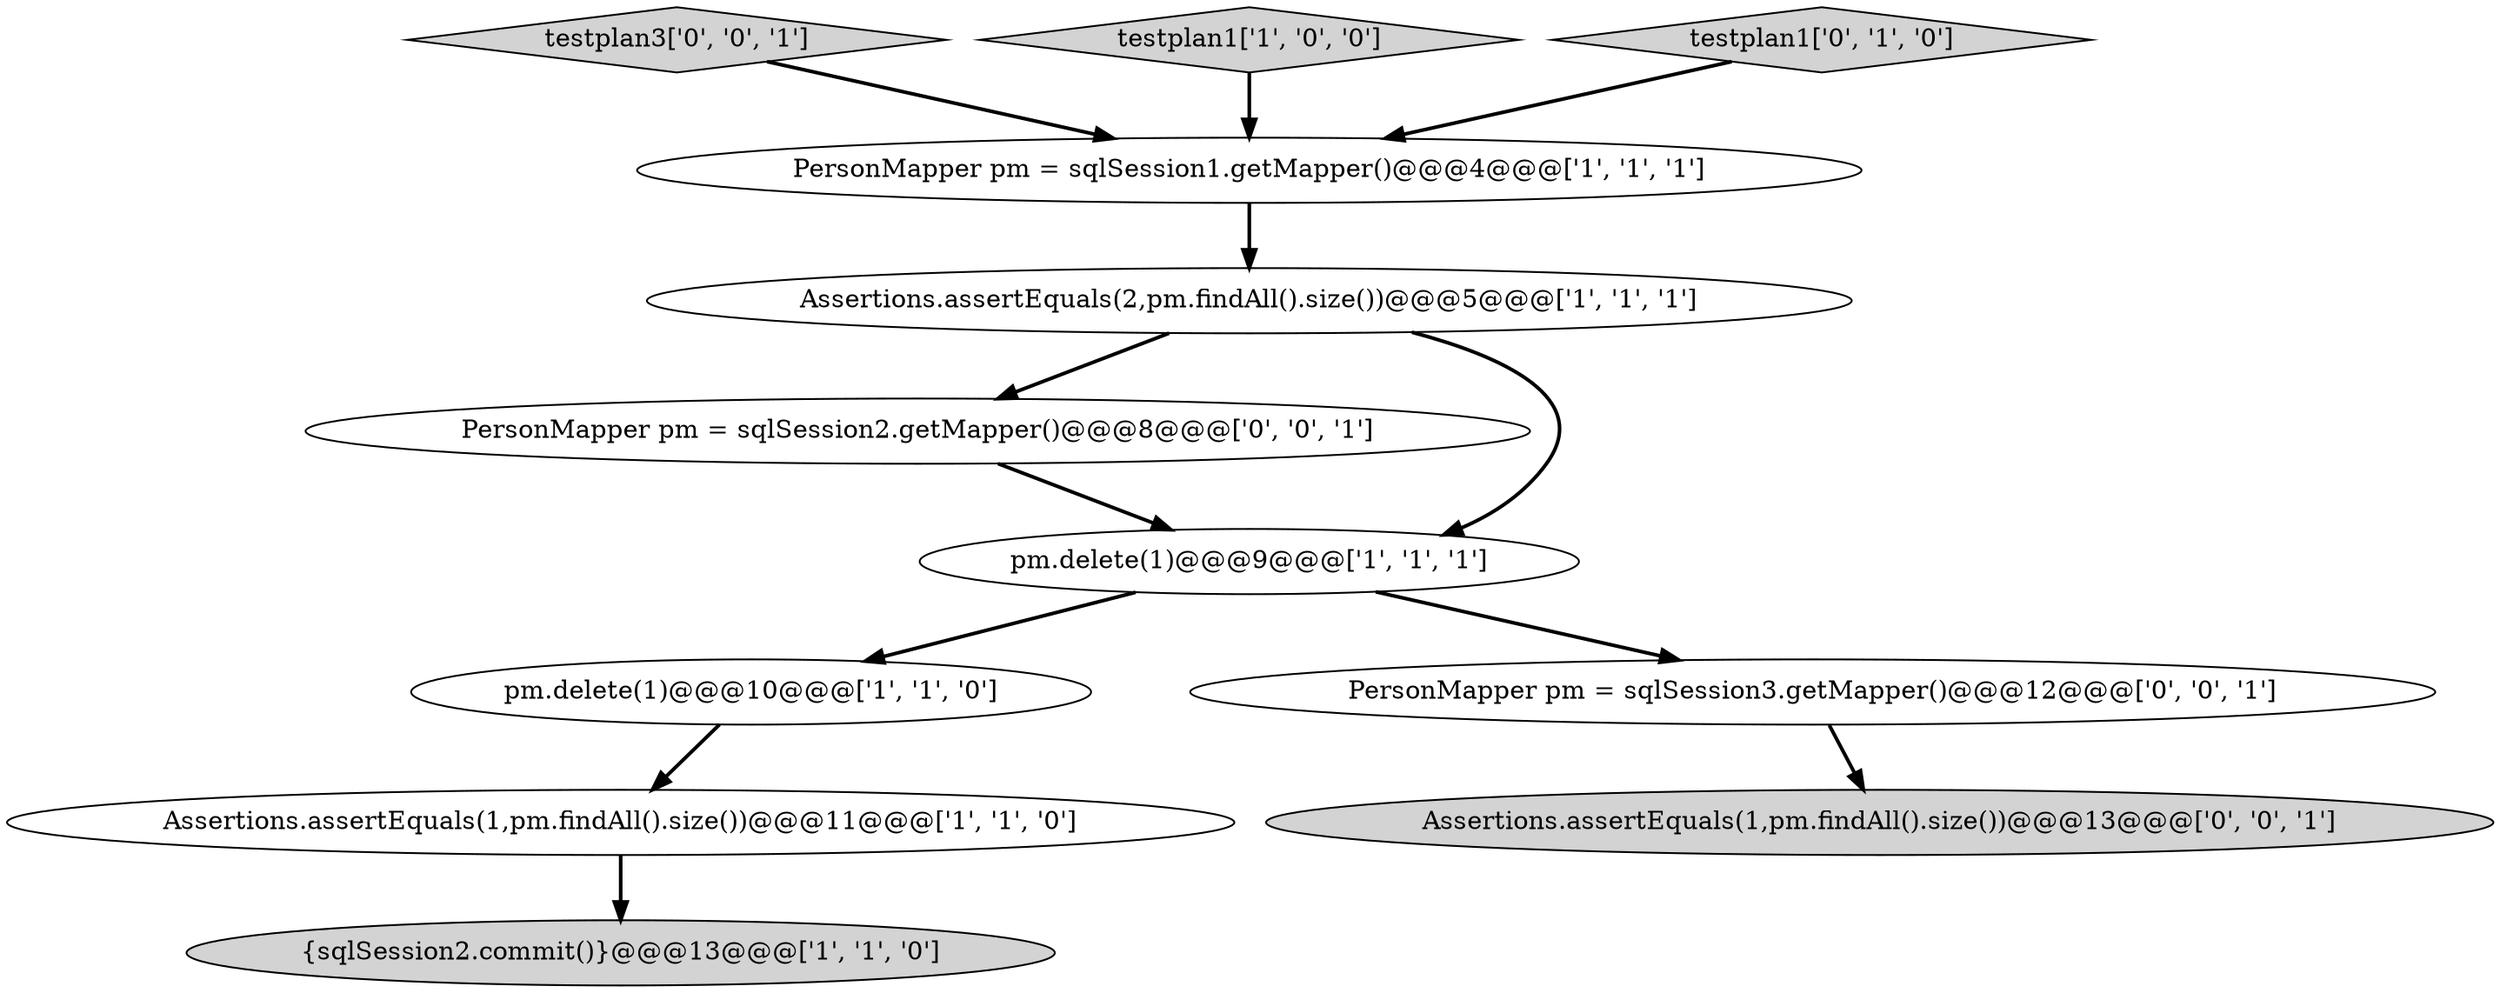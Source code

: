 digraph {
10 [style = filled, label = "testplan3['0', '0', '1']", fillcolor = lightgray, shape = diamond image = "AAA0AAABBB3BBB"];
0 [style = filled, label = "PersonMapper pm = sqlSession1.getMapper()@@@4@@@['1', '1', '1']", fillcolor = white, shape = ellipse image = "AAA0AAABBB1BBB"];
4 [style = filled, label = "{sqlSession2.commit()}@@@13@@@['1', '1', '0']", fillcolor = lightgray, shape = ellipse image = "AAA0AAABBB1BBB"];
2 [style = filled, label = "testplan1['1', '0', '0']", fillcolor = lightgray, shape = diamond image = "AAA0AAABBB1BBB"];
9 [style = filled, label = "Assertions.assertEquals(1,pm.findAll().size())@@@13@@@['0', '0', '1']", fillcolor = lightgray, shape = ellipse image = "AAA0AAABBB3BBB"];
1 [style = filled, label = "pm.delete(1)@@@10@@@['1', '1', '0']", fillcolor = white, shape = ellipse image = "AAA0AAABBB1BBB"];
6 [style = filled, label = "Assertions.assertEquals(1,pm.findAll().size())@@@11@@@['1', '1', '0']", fillcolor = white, shape = ellipse image = "AAA0AAABBB1BBB"];
5 [style = filled, label = "Assertions.assertEquals(2,pm.findAll().size())@@@5@@@['1', '1', '1']", fillcolor = white, shape = ellipse image = "AAA0AAABBB1BBB"];
8 [style = filled, label = "PersonMapper pm = sqlSession3.getMapper()@@@12@@@['0', '0', '1']", fillcolor = white, shape = ellipse image = "AAA0AAABBB3BBB"];
7 [style = filled, label = "testplan1['0', '1', '0']", fillcolor = lightgray, shape = diamond image = "AAA0AAABBB2BBB"];
11 [style = filled, label = "PersonMapper pm = sqlSession2.getMapper()@@@8@@@['0', '0', '1']", fillcolor = white, shape = ellipse image = "AAA0AAABBB3BBB"];
3 [style = filled, label = "pm.delete(1)@@@9@@@['1', '1', '1']", fillcolor = white, shape = ellipse image = "AAA0AAABBB1BBB"];
5->3 [style = bold, label=""];
6->4 [style = bold, label=""];
5->11 [style = bold, label=""];
2->0 [style = bold, label=""];
1->6 [style = bold, label=""];
7->0 [style = bold, label=""];
3->1 [style = bold, label=""];
11->3 [style = bold, label=""];
3->8 [style = bold, label=""];
10->0 [style = bold, label=""];
0->5 [style = bold, label=""];
8->9 [style = bold, label=""];
}
